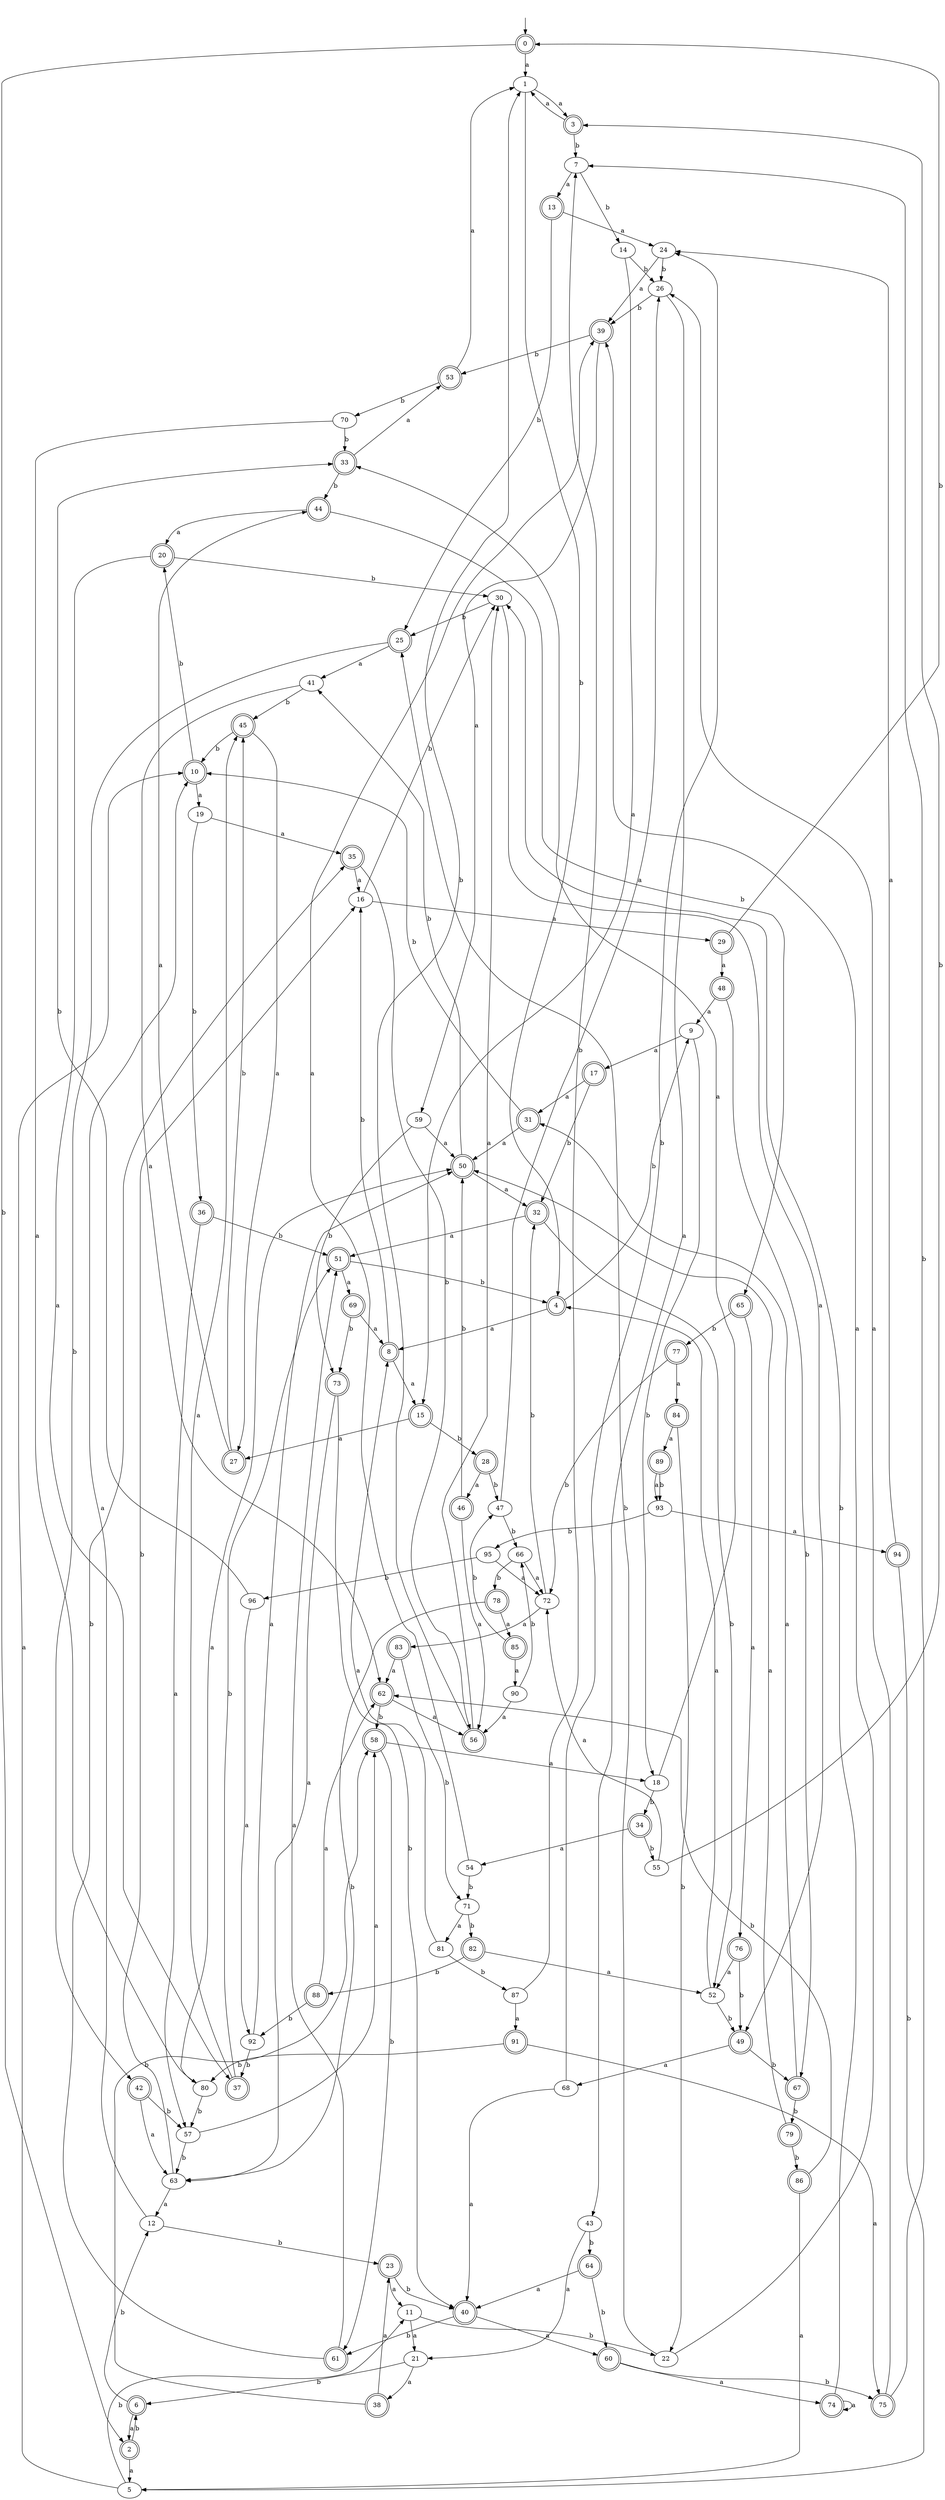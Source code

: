 digraph RandomDFA {
  __start0 [label="", shape=none];
  __start0 -> 0 [label=""];
  0 [shape=circle] [shape=doublecircle]
  0 -> 1 [label="a"]
  0 -> 2 [label="b"]
  1
  1 -> 3 [label="a"]
  1 -> 4 [label="b"]
  2 [shape=doublecircle]
  2 -> 5 [label="a"]
  2 -> 6 [label="b"]
  3 [shape=doublecircle]
  3 -> 1 [label="a"]
  3 -> 7 [label="b"]
  4 [shape=doublecircle]
  4 -> 8 [label="a"]
  4 -> 9 [label="b"]
  5
  5 -> 10 [label="a"]
  5 -> 11 [label="b"]
  6 [shape=doublecircle]
  6 -> 2 [label="a"]
  6 -> 12 [label="b"]
  7
  7 -> 13 [label="a"]
  7 -> 14 [label="b"]
  8 [shape=doublecircle]
  8 -> 15 [label="a"]
  8 -> 16 [label="b"]
  9
  9 -> 17 [label="a"]
  9 -> 18 [label="b"]
  10 [shape=doublecircle]
  10 -> 19 [label="a"]
  10 -> 20 [label="b"]
  11
  11 -> 21 [label="a"]
  11 -> 22 [label="b"]
  12
  12 -> 10 [label="a"]
  12 -> 23 [label="b"]
  13 [shape=doublecircle]
  13 -> 24 [label="a"]
  13 -> 25 [label="b"]
  14
  14 -> 15 [label="a"]
  14 -> 26 [label="b"]
  15 [shape=doublecircle]
  15 -> 27 [label="a"]
  15 -> 28 [label="b"]
  16
  16 -> 29 [label="a"]
  16 -> 30 [label="b"]
  17 [shape=doublecircle]
  17 -> 31 [label="a"]
  17 -> 32 [label="b"]
  18
  18 -> 33 [label="a"]
  18 -> 34 [label="b"]
  19
  19 -> 35 [label="a"]
  19 -> 36 [label="b"]
  20 [shape=doublecircle]
  20 -> 37 [label="a"]
  20 -> 30 [label="b"]
  21
  21 -> 38 [label="a"]
  21 -> 6 [label="b"]
  22
  22 -> 39 [label="a"]
  22 -> 25 [label="b"]
  23 [shape=doublecircle]
  23 -> 11 [label="a"]
  23 -> 40 [label="b"]
  24
  24 -> 39 [label="a"]
  24 -> 26 [label="b"]
  25 [shape=doublecircle]
  25 -> 41 [label="a"]
  25 -> 42 [label="b"]
  26
  26 -> 43 [label="a"]
  26 -> 39 [label="b"]
  27 [shape=doublecircle]
  27 -> 44 [label="a"]
  27 -> 45 [label="b"]
  28 [shape=doublecircle]
  28 -> 46 [label="a"]
  28 -> 47 [label="b"]
  29 [shape=doublecircle]
  29 -> 48 [label="a"]
  29 -> 0 [label="b"]
  30
  30 -> 49 [label="a"]
  30 -> 25 [label="b"]
  31 [shape=doublecircle]
  31 -> 50 [label="a"]
  31 -> 10 [label="b"]
  32 [shape=doublecircle]
  32 -> 51 [label="a"]
  32 -> 52 [label="b"]
  33 [shape=doublecircle]
  33 -> 53 [label="a"]
  33 -> 44 [label="b"]
  34 [shape=doublecircle]
  34 -> 54 [label="a"]
  34 -> 55 [label="b"]
  35 [shape=doublecircle]
  35 -> 16 [label="a"]
  35 -> 56 [label="b"]
  36 [shape=doublecircle]
  36 -> 57 [label="a"]
  36 -> 51 [label="b"]
  37 [shape=doublecircle]
  37 -> 45 [label="a"]
  37 -> 51 [label="b"]
  38 [shape=doublecircle]
  38 -> 23 [label="a"]
  38 -> 58 [label="b"]
  39 [shape=doublecircle]
  39 -> 59 [label="a"]
  39 -> 53 [label="b"]
  40 [shape=doublecircle]
  40 -> 60 [label="a"]
  40 -> 61 [label="b"]
  41
  41 -> 62 [label="a"]
  41 -> 45 [label="b"]
  42 [shape=doublecircle]
  42 -> 63 [label="a"]
  42 -> 57 [label="b"]
  43
  43 -> 21 [label="a"]
  43 -> 64 [label="b"]
  44 [shape=doublecircle]
  44 -> 20 [label="a"]
  44 -> 65 [label="b"]
  45 [shape=doublecircle]
  45 -> 27 [label="a"]
  45 -> 10 [label="b"]
  46 [shape=doublecircle]
  46 -> 56 [label="a"]
  46 -> 50 [label="b"]
  47
  47 -> 26 [label="a"]
  47 -> 66 [label="b"]
  48 [shape=doublecircle]
  48 -> 9 [label="a"]
  48 -> 67 [label="b"]
  49 [shape=doublecircle]
  49 -> 68 [label="a"]
  49 -> 67 [label="b"]
  50 [shape=doublecircle]
  50 -> 32 [label="a"]
  50 -> 41 [label="b"]
  51 [shape=doublecircle]
  51 -> 69 [label="a"]
  51 -> 4 [label="b"]
  52
  52 -> 4 [label="a"]
  52 -> 49 [label="b"]
  53 [shape=doublecircle]
  53 -> 1 [label="a"]
  53 -> 70 [label="b"]
  54
  54 -> 39 [label="a"]
  54 -> 71 [label="b"]
  55
  55 -> 72 [label="a"]
  55 -> 3 [label="b"]
  56 [shape=doublecircle]
  56 -> 30 [label="a"]
  56 -> 1 [label="b"]
  57
  57 -> 58 [label="a"]
  57 -> 63 [label="b"]
  58 [shape=doublecircle]
  58 -> 18 [label="a"]
  58 -> 61 [label="b"]
  59
  59 -> 50 [label="a"]
  59 -> 73 [label="b"]
  60 [shape=doublecircle]
  60 -> 74 [label="a"]
  60 -> 75 [label="b"]
  61 [shape=doublecircle]
  61 -> 51 [label="a"]
  61 -> 35 [label="b"]
  62 [shape=doublecircle]
  62 -> 56 [label="a"]
  62 -> 58 [label="b"]
  63
  63 -> 12 [label="a"]
  63 -> 16 [label="b"]
  64 [shape=doublecircle]
  64 -> 40 [label="a"]
  64 -> 60 [label="b"]
  65 [shape=doublecircle]
  65 -> 76 [label="a"]
  65 -> 77 [label="b"]
  66
  66 -> 72 [label="a"]
  66 -> 78 [label="b"]
  67 [shape=doublecircle]
  67 -> 31 [label="a"]
  67 -> 79 [label="b"]
  68
  68 -> 40 [label="a"]
  68 -> 24 [label="b"]
  69 [shape=doublecircle]
  69 -> 8 [label="a"]
  69 -> 73 [label="b"]
  70
  70 -> 80 [label="a"]
  70 -> 33 [label="b"]
  71
  71 -> 81 [label="a"]
  71 -> 82 [label="b"]
  72
  72 -> 83 [label="a"]
  72 -> 32 [label="b"]
  73 [shape=doublecircle]
  73 -> 63 [label="a"]
  73 -> 40 [label="b"]
  74 [shape=doublecircle]
  74 -> 74 [label="a"]
  74 -> 30 [label="b"]
  75 [shape=doublecircle]
  75 -> 26 [label="a"]
  75 -> 7 [label="b"]
  76 [shape=doublecircle]
  76 -> 52 [label="a"]
  76 -> 49 [label="b"]
  77 [shape=doublecircle]
  77 -> 84 [label="a"]
  77 -> 72 [label="b"]
  78 [shape=doublecircle]
  78 -> 85 [label="a"]
  78 -> 63 [label="b"]
  79 [shape=doublecircle]
  79 -> 50 [label="a"]
  79 -> 86 [label="b"]
  80
  80 -> 50 [label="a"]
  80 -> 57 [label="b"]
  81
  81 -> 8 [label="a"]
  81 -> 87 [label="b"]
  82 [shape=doublecircle]
  82 -> 52 [label="a"]
  82 -> 88 [label="b"]
  83 [shape=doublecircle]
  83 -> 62 [label="a"]
  83 -> 71 [label="b"]
  84 [shape=doublecircle]
  84 -> 89 [label="a"]
  84 -> 22 [label="b"]
  85 [shape=doublecircle]
  85 -> 90 [label="a"]
  85 -> 47 [label="b"]
  86 [shape=doublecircle]
  86 -> 5 [label="a"]
  86 -> 62 [label="b"]
  87
  87 -> 91 [label="a"]
  87 -> 7 [label="b"]
  88 [shape=doublecircle]
  88 -> 62 [label="a"]
  88 -> 92 [label="b"]
  89 [shape=doublecircle]
  89 -> 93 [label="a"]
  89 -> 93 [label="b"]
  90
  90 -> 56 [label="a"]
  90 -> 66 [label="b"]
  91 [shape=doublecircle]
  91 -> 75 [label="a"]
  91 -> 80 [label="b"]
  92
  92 -> 50 [label="a"]
  92 -> 37 [label="b"]
  93
  93 -> 94 [label="a"]
  93 -> 95 [label="b"]
  94 [shape=doublecircle]
  94 -> 24 [label="a"]
  94 -> 5 [label="b"]
  95
  95 -> 72 [label="a"]
  95 -> 96 [label="b"]
  96
  96 -> 92 [label="a"]
  96 -> 33 [label="b"]
}
